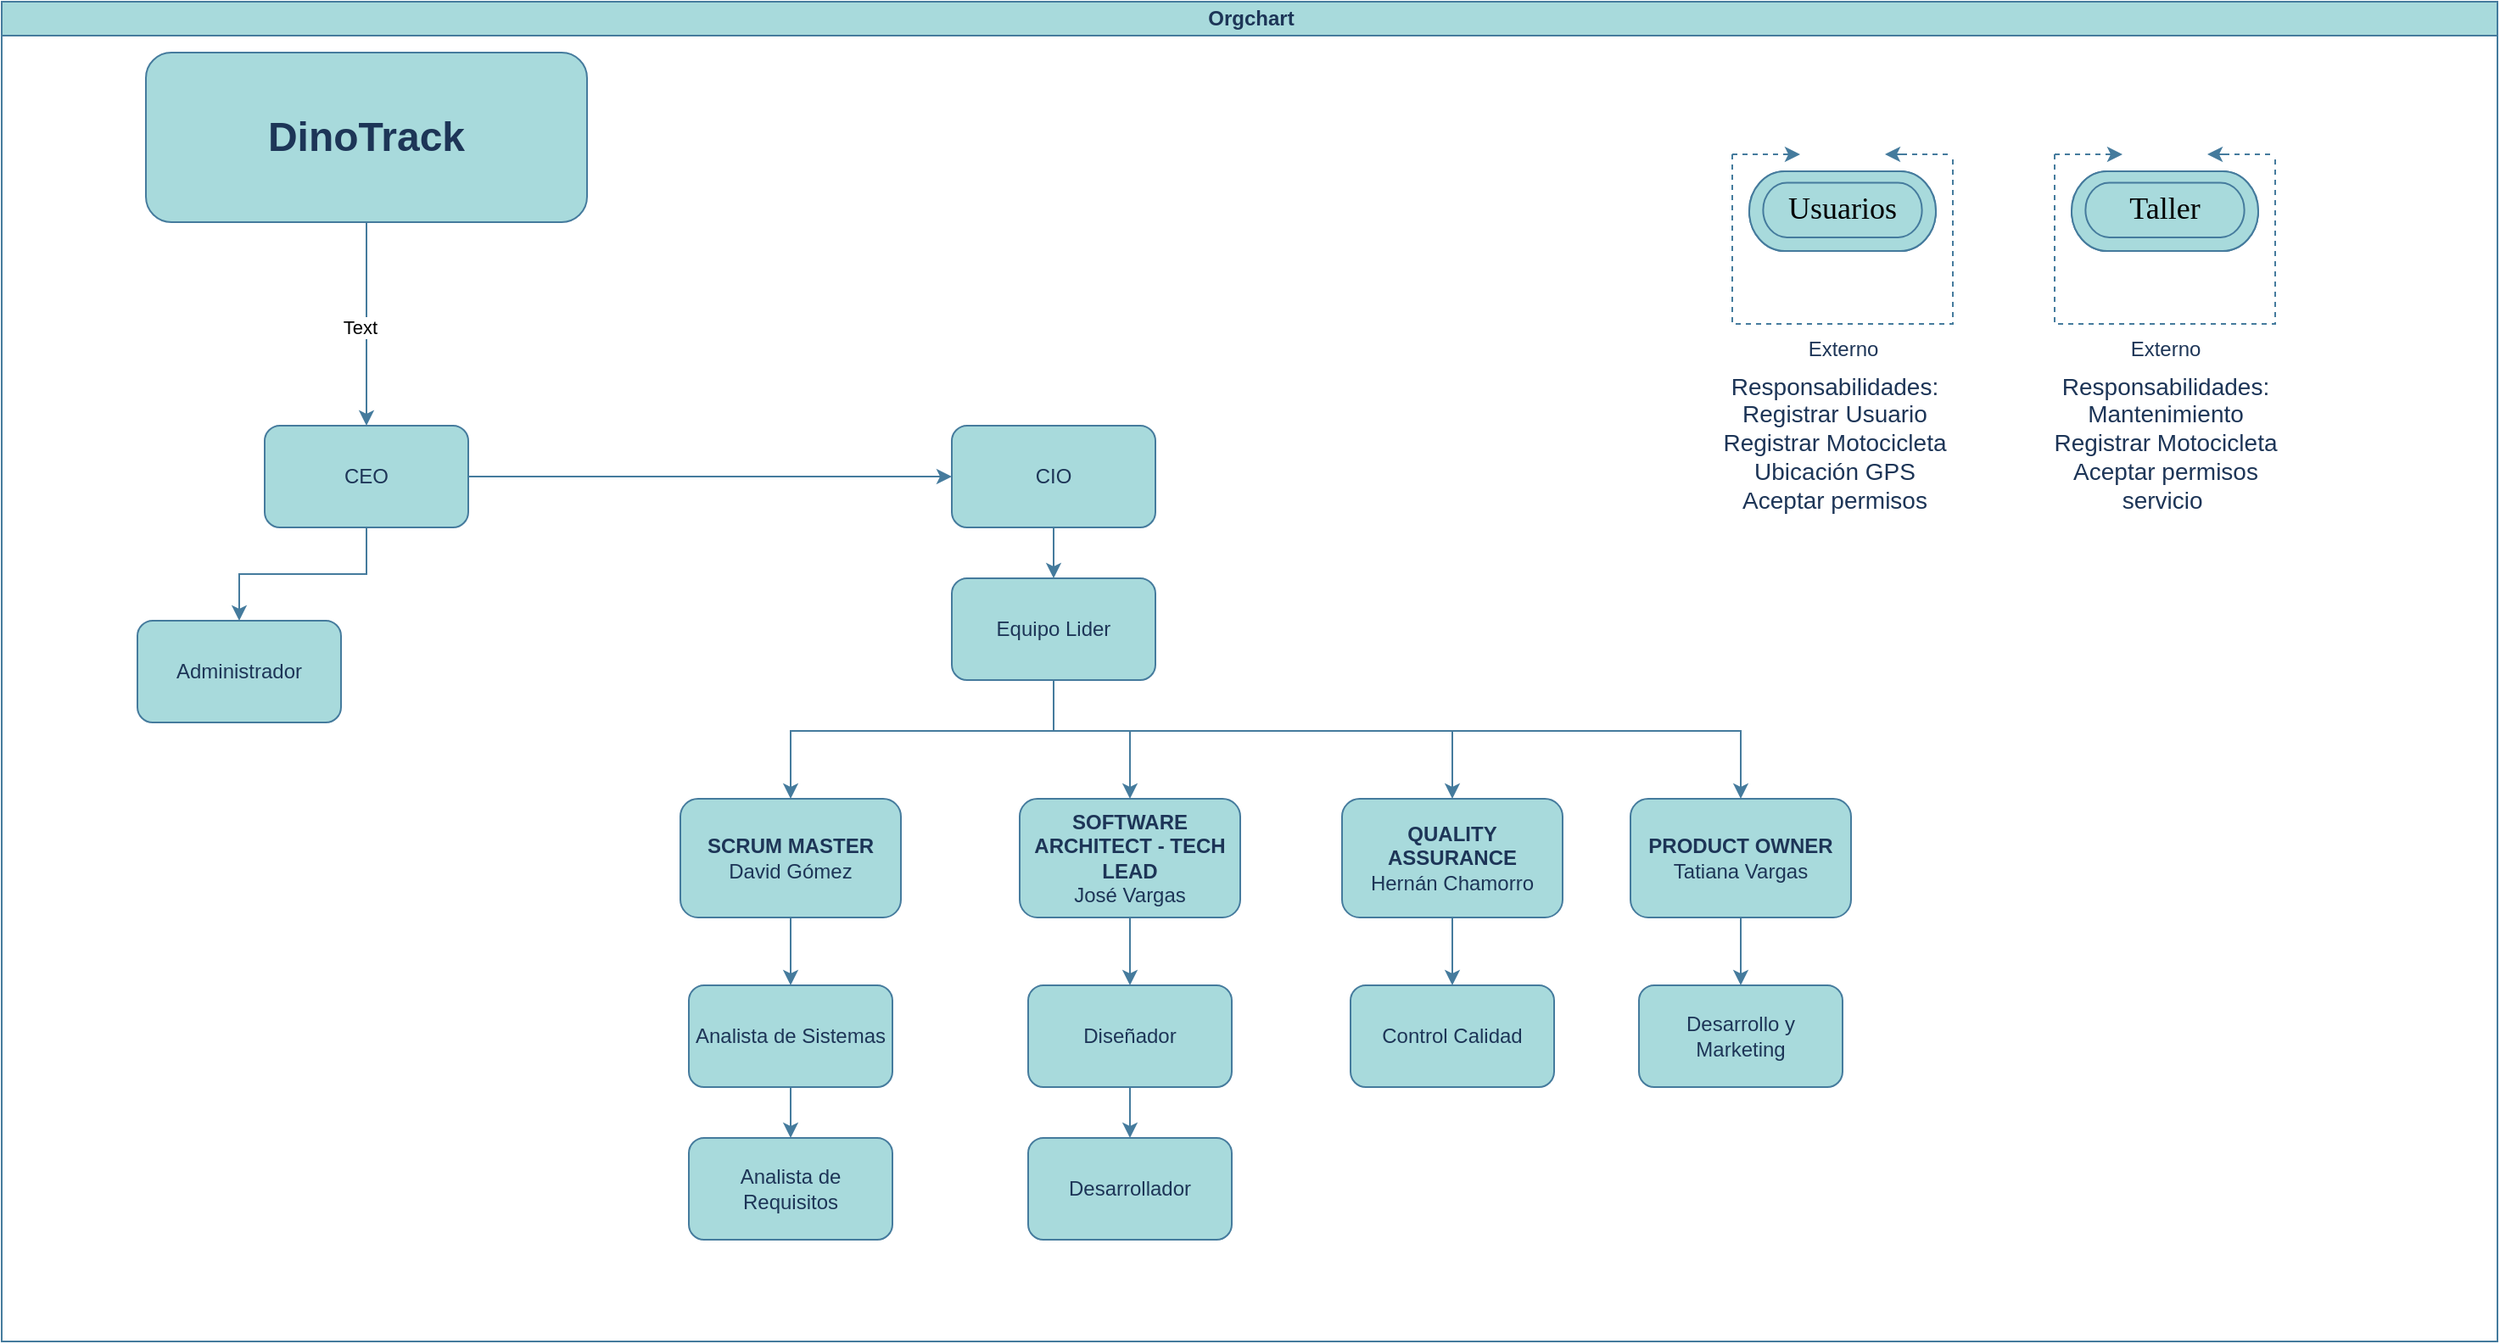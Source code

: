 <mxfile version="21.7.4" type="github">
  <diagram id="prtHgNgQTEPvFCAcTncT" name="Page-1">
    <mxGraphModel dx="1877" dy="1743" grid="1" gridSize="10" guides="1" tooltips="1" connect="1" arrows="1" fold="1" page="1" pageScale="1" pageWidth="827" pageHeight="1169" math="0" shadow="0">
      <root>
        <mxCell id="0" />
        <mxCell id="1" parent="0" />
        <mxCell id="dNxyNK7c78bLwvsdeMH5-11" value="Orgchart" style="swimlane;html=1;startSize=20;horizontal=1;containerType=tree;glass=0;labelBackgroundColor=none;fillColor=#A8DADC;strokeColor=#457B9D;fontColor=#1D3557;" parent="1" vertex="1">
          <mxGeometry x="-250" y="-110" width="1471" height="790" as="geometry">
            <mxRectangle x="40" y="80" width="90" height="30" as="alternateBounds" />
          </mxGeometry>
        </mxCell>
        <mxCell id="5Mxj_njVzcQhETchJR6K-55" style="edgeStyle=orthogonalEdgeStyle;rounded=0;orthogonalLoop=1;jettySize=auto;html=1;entryX=0.5;entryY=0;entryDx=0;entryDy=0;labelBackgroundColor=none;strokeColor=#457B9D;fontColor=default;" parent="dNxyNK7c78bLwvsdeMH5-11" source="5Mxj_njVzcQhETchJR6K-3" target="5Mxj_njVzcQhETchJR6K-25" edge="1">
          <mxGeometry relative="1" as="geometry" />
        </mxCell>
        <mxCell id="5Mxj_njVzcQhETchJR6K-3" value="&lt;b&gt;SCRUM MASTER&lt;/b&gt;&lt;br&gt;David Gómez" style="rounded=1;whiteSpace=wrap;html=1;labelBackgroundColor=none;fillColor=#A8DADC;strokeColor=#457B9D;fontColor=#1D3557;" parent="dNxyNK7c78bLwvsdeMH5-11" vertex="1">
          <mxGeometry x="400" y="470" width="130" height="70" as="geometry" />
        </mxCell>
        <mxCell id="5Mxj_njVzcQhETchJR6K-72" style="edgeStyle=orthogonalEdgeStyle;rounded=0;orthogonalLoop=1;jettySize=auto;html=1;entryX=0.5;entryY=0;entryDx=0;entryDy=0;labelBackgroundColor=none;strokeColor=#457B9D;fontColor=default;" parent="dNxyNK7c78bLwvsdeMH5-11" source="5Mxj_njVzcQhETchJR6K-4" target="5Mxj_njVzcQhETchJR6K-18" edge="1">
          <mxGeometry relative="1" as="geometry" />
        </mxCell>
        <mxCell id="5Mxj_njVzcQhETchJR6K-4" value="&lt;b&gt;SOFTWARE ARCHITECT - TECH LEAD&lt;/b&gt;&lt;br&gt;José Vargas" style="rounded=1;whiteSpace=wrap;html=1;labelBackgroundColor=none;fillColor=#A8DADC;strokeColor=#457B9D;fontColor=#1D3557;" parent="dNxyNK7c78bLwvsdeMH5-11" vertex="1">
          <mxGeometry x="600" y="470" width="130" height="70" as="geometry" />
        </mxCell>
        <mxCell id="5Mxj_njVzcQhETchJR6K-154" style="edgeStyle=orthogonalEdgeStyle;rounded=0;orthogonalLoop=1;jettySize=auto;html=1;entryX=0.5;entryY=0;entryDx=0;entryDy=0;labelBackgroundColor=none;strokeColor=#457B9D;fontColor=default;" parent="dNxyNK7c78bLwvsdeMH5-11" source="5Mxj_njVzcQhETchJR6K-5" target="5Mxj_njVzcQhETchJR6K-103" edge="1">
          <mxGeometry relative="1" as="geometry" />
        </mxCell>
        <mxCell id="5Mxj_njVzcQhETchJR6K-5" value="&lt;b&gt;QUALITY ASSURANCE&lt;br&gt;&lt;/b&gt;Hernán Chamorro" style="rounded=1;whiteSpace=wrap;html=1;labelBackgroundColor=none;fillColor=#A8DADC;strokeColor=#457B9D;fontColor=#1D3557;" parent="dNxyNK7c78bLwvsdeMH5-11" vertex="1">
          <mxGeometry x="790" y="470" width="130" height="70" as="geometry" />
        </mxCell>
        <mxCell id="5Mxj_njVzcQhETchJR6K-54" style="edgeStyle=orthogonalEdgeStyle;rounded=0;orthogonalLoop=1;jettySize=auto;html=1;labelBackgroundColor=none;strokeColor=#457B9D;fontColor=default;" parent="dNxyNK7c78bLwvsdeMH5-11" source="5Mxj_njVzcQhETchJR6K-6" target="5Mxj_njVzcQhETchJR6K-29" edge="1">
          <mxGeometry relative="1" as="geometry" />
        </mxCell>
        <mxCell id="5Mxj_njVzcQhETchJR6K-6" value="&lt;b&gt;PRODUCT OWNER&lt;br&gt;&lt;/b&gt;Tatiana Vargas" style="rounded=1;whiteSpace=wrap;html=1;labelBackgroundColor=none;fillColor=#A8DADC;strokeColor=#457B9D;fontColor=#1D3557;" parent="dNxyNK7c78bLwvsdeMH5-11" vertex="1">
          <mxGeometry x="960" y="470" width="130" height="70" as="geometry" />
        </mxCell>
        <mxCell id="5Mxj_njVzcQhETchJR6K-81" style="edgeStyle=orthogonalEdgeStyle;rounded=0;orthogonalLoop=1;jettySize=auto;html=1;entryX=0.5;entryY=0;entryDx=0;entryDy=0;labelBackgroundColor=none;strokeColor=#457B9D;fontColor=default;" parent="dNxyNK7c78bLwvsdeMH5-11" source="5Mxj_njVzcQhETchJR6K-18" target="5Mxj_njVzcQhETchJR6K-78" edge="1">
          <mxGeometry relative="1" as="geometry" />
        </mxCell>
        <mxCell id="5Mxj_njVzcQhETchJR6K-18" value="Diseñador" style="rounded=1;whiteSpace=wrap;html=1;labelBackgroundColor=none;fillColor=#A8DADC;strokeColor=#457B9D;fontColor=#1D3557;" parent="dNxyNK7c78bLwvsdeMH5-11" vertex="1">
          <mxGeometry x="605" y="580" width="120" height="60" as="geometry" />
        </mxCell>
        <mxCell id="5Mxj_njVzcQhETchJR6K-23" value="&lt;font style=&quot;font-size: 14px;&quot;&gt;Responsabilidades:&lt;br&gt;Registrar Usuario&lt;br&gt;Registrar Motocicleta&lt;br&gt;Ubicación GPS&lt;br&gt;Aceptar permisos&lt;br&gt;&lt;/font&gt;" style="text;html=1;align=center;verticalAlign=middle;resizable=0;points=[];autosize=1;strokeColor=none;fillColor=none;labelBackgroundColor=none;fontColor=#1D3557;" parent="dNxyNK7c78bLwvsdeMH5-11" vertex="1">
          <mxGeometry x="1000" y="210" width="160" height="100" as="geometry" />
        </mxCell>
        <mxCell id="5Mxj_njVzcQhETchJR6K-59" style="edgeStyle=orthogonalEdgeStyle;rounded=0;orthogonalLoop=1;jettySize=auto;html=1;entryX=0.5;entryY=0;entryDx=0;entryDy=0;labelBackgroundColor=none;strokeColor=#457B9D;fontColor=default;" parent="dNxyNK7c78bLwvsdeMH5-11" source="5Mxj_njVzcQhETchJR6K-25" target="5Mxj_njVzcQhETchJR6K-58" edge="1">
          <mxGeometry relative="1" as="geometry" />
        </mxCell>
        <mxCell id="5Mxj_njVzcQhETchJR6K-25" value="Analista de Sistemas" style="rounded=1;whiteSpace=wrap;html=1;labelBackgroundColor=none;fillColor=#A8DADC;strokeColor=#457B9D;fontColor=#1D3557;" parent="dNxyNK7c78bLwvsdeMH5-11" vertex="1">
          <mxGeometry x="405" y="580" width="120" height="60" as="geometry" />
        </mxCell>
        <mxCell id="5Mxj_njVzcQhETchJR6K-29" value="Desarrollo y Marketing" style="rounded=1;whiteSpace=wrap;html=1;labelBackgroundColor=none;fillColor=#A8DADC;strokeColor=#457B9D;fontColor=#1D3557;" parent="dNxyNK7c78bLwvsdeMH5-11" vertex="1">
          <mxGeometry x="965" y="580" width="120" height="60" as="geometry" />
        </mxCell>
        <mxCell id="5Mxj_njVzcQhETchJR6K-58" value="Analista de Requisitos" style="rounded=1;whiteSpace=wrap;html=1;labelBackgroundColor=none;fillColor=#A8DADC;strokeColor=#457B9D;fontColor=#1D3557;" parent="dNxyNK7c78bLwvsdeMH5-11" vertex="1">
          <mxGeometry x="405" y="670" width="120" height="60" as="geometry" />
        </mxCell>
        <mxCell id="5Mxj_njVzcQhETchJR6K-78" value="Desarrollador" style="rounded=1;whiteSpace=wrap;html=1;labelBackgroundColor=none;fillColor=#A8DADC;strokeColor=#457B9D;fontColor=#1D3557;" parent="dNxyNK7c78bLwvsdeMH5-11" vertex="1">
          <mxGeometry x="605" y="670" width="120" height="60" as="geometry" />
        </mxCell>
        <mxCell id="5Mxj_njVzcQhETchJR6K-103" value="Control Calidad" style="rounded=1;whiteSpace=wrap;html=1;fillColor=#A8DADC;strokeColor=#457B9D;fontColor=#1D3557;labelBackgroundColor=none;" parent="dNxyNK7c78bLwvsdeMH5-11" vertex="1">
          <mxGeometry x="795" y="580" width="120" height="60" as="geometry" />
        </mxCell>
        <mxCell id="5Mxj_njVzcQhETchJR6K-19" style="vsdxID=4;fillColor=#A8DADC;shape=stencil(tVJBDsIgEHwNRwxCjPZc6z+Ipe1GhGZBW38vSI2ttV6Mt9md2d0MDBG5a2SrCGfOoz2pDkrfELEnnINpFIIPiIiCiLyyqGq0F1OmupVRGdHZXuOGPs2tsxXbxinObkOHsUd9SHINZiTfsVUmvsklHgOH8+046DdJvrzwyVPZg6NovfRgzYTTEmtFwylaaVlPKNcp1c7aH73Mrf/kZPkl/+IlgNefVqB1isSYf89AaKX8iOIO);strokeColor=#457B9D;spacingTop=-1;spacingBottom=-1;spacingLeft=-1;spacingRight=-1;labelBackgroundColor=none;rounded=0;html=1;whiteSpace=wrap;fontColor=#1D3557;" parent="dNxyNK7c78bLwvsdeMH5-11" vertex="1">
          <mxGeometry x="1030" y="100" width="110" height="47" as="geometry" />
        </mxCell>
        <mxCell id="5Mxj_njVzcQhETchJR6K-20" value="&lt;font style=&quot;font-size:11px;font-family:Calibri;color:#000000;direction:ltr;letter-spacing:0px;line-height:120%;opacity:1&quot;&gt;&lt;br/&gt;&lt;/font&gt;" style="verticalAlign=middle;align=center;vsdxID=5;fillColor=#A8DADC;shape=stencil(tVJBDsIgEHwNRwxCjPZc6z+Ipe1GhGZBW38vSI2ttV6Mt9md2d0MDBG5a2SrCGfOoz2pDkrfELEnnINpFIIPiIiCiLyyqGq0F1OmupVRGdHZXuOGPs2tsxXbxinObkOHsUd9SHINZiTfsVUmvsklHgOH8+046DdJvrzwyVPZg6NovfRgzYTTEmtFwylaaVlPKNcp1c7aH73Mrf/kZPkl/+IlgNefVqB1isSYf89AaKX8iOIO);strokeColor=#457B9D;spacingTop=-1;spacingBottom=-1;spacingLeft=-1;spacingRight=-1;labelBackgroundColor=none;rounded=0;html=1;whiteSpace=wrap;fontColor=#1D3557;" parent="5Mxj_njVzcQhETchJR6K-19" vertex="1">
          <mxGeometry width="110" height="47" as="geometry" />
        </mxCell>
        <mxCell id="5Mxj_njVzcQhETchJR6K-21" value="&lt;font style=&quot;font-family: calibri; color: rgb(0, 0, 0); direction: ltr; letter-spacing: 0px; line-height: 120%; opacity: 1;&quot;&gt;&lt;font style=&quot;font-size: 18px;&quot;&gt;Usuarios&lt;/font&gt;&lt;br&gt;&lt;/font&gt;" style="verticalAlign=middle;align=center;vsdxID=6;fillColor=#A8DADC;shape=stencil(tVJBDoMgEHwNRxKEmPRu7T9IRd2Ugllo1d8Xik3Vag9NepvZmd3NMhBRuFZ2inDmPNqL6qHyLRFHwjmYViH4gIgoiShqi6pBezNV4p2Mzoiu9h4nDKkvy2MLZ+NEGXvyU/JqMDPv4atX4jlouJqLkzlP3p1RL5HKARxF66UHaxaaltgoGpbQWstmIbleqe6jvHlCtrX3lwN23u0vJwTwjq8GrVP6c30ddyilryLKBw==);strokeColor=#457B9D;spacingTop=-1;spacingBottom=-1;spacingLeft=-1;spacingRight=-1;labelBackgroundColor=none;rounded=0;html=1;whiteSpace=wrap;fontColor=#1D3557;" parent="5Mxj_njVzcQhETchJR6K-19" vertex="1">
          <mxGeometry x="8.191" y="6.714" width="93.617" height="32.229" as="geometry" />
        </mxCell>
        <mxCell id="5Mxj_njVzcQhETchJR6K-38" style="vsdxID=58;edgeStyle=none;dashed=1;startArrow=none;endArrow=none;strokeColor=#457B9D;spacingTop=0;spacingBottom=0;spacingLeft=0;spacingRight=0;verticalAlign=middle;html=1;labelBackgroundColor=none;rounded=0;targetPerimeterSpacing=0;fontColor=default;" parent="dNxyNK7c78bLwvsdeMH5-11" edge="1">
          <mxGeometry relative="1" as="geometry">
            <mxPoint as="offset" />
            <Array as="points">
              <mxPoint x="1020" y="190" />
              <mxPoint x="1090" y="190" />
              <mxPoint x="1150" y="190" />
            </Array>
            <mxPoint x="1020" y="90" as="sourcePoint" />
            <mxPoint x="1150" y="90" as="targetPoint" />
          </mxGeometry>
        </mxCell>
        <mxCell id="5Mxj_njVzcQhETchJR6K-41" value="" style="endArrow=classic;html=1;rounded=0;labelBackgroundColor=none;strokeColor=#457B9D;fontColor=default;" parent="dNxyNK7c78bLwvsdeMH5-11" edge="1">
          <mxGeometry width="50" height="50" relative="1" as="geometry">
            <mxPoint x="1120" y="90" as="sourcePoint" />
            <mxPoint x="1110" y="90" as="targetPoint" />
          </mxGeometry>
        </mxCell>
        <mxCell id="5Mxj_njVzcQhETchJR6K-47" value="" style="endArrow=classic;html=1;rounded=0;labelBackgroundColor=none;strokeColor=#457B9D;fontColor=default;" parent="dNxyNK7c78bLwvsdeMH5-11" edge="1">
          <mxGeometry width="50" height="50" relative="1" as="geometry">
            <mxPoint x="1050" y="90" as="sourcePoint" />
            <mxPoint x="1060" y="90" as="targetPoint" />
          </mxGeometry>
        </mxCell>
        <mxCell id="5Mxj_njVzcQhETchJR6K-46" value="" style="endArrow=none;dashed=1;html=1;rounded=0;labelBackgroundColor=none;strokeColor=#457B9D;fontColor=default;" parent="dNxyNK7c78bLwvsdeMH5-11" edge="1">
          <mxGeometry width="50" height="50" relative="1" as="geometry">
            <mxPoint x="1020" y="90" as="sourcePoint" />
            <mxPoint x="1050" y="90" as="targetPoint" />
          </mxGeometry>
        </mxCell>
        <mxCell id="5Mxj_njVzcQhETchJR6K-48" value="" style="endArrow=none;dashed=1;html=1;rounded=0;labelBackgroundColor=none;strokeColor=#457B9D;fontColor=default;" parent="dNxyNK7c78bLwvsdeMH5-11" edge="1">
          <mxGeometry width="50" height="50" relative="1" as="geometry">
            <mxPoint x="1120" y="90" as="sourcePoint" />
            <mxPoint x="1150" y="90" as="targetPoint" />
          </mxGeometry>
        </mxCell>
        <mxCell id="5Mxj_njVzcQhETchJR6K-104" style="vsdxID=4;fillColor=#A8DADC;shape=stencil(tVJBDsIgEHwNRwxCjPZc6z+Ipe1GhGZBW38vSI2ttV6Mt9md2d0MDBG5a2SrCGfOoz2pDkrfELEnnINpFIIPiIiCiLyyqGq0F1OmupVRGdHZXuOGPs2tsxXbxinObkOHsUd9SHINZiTfsVUmvsklHgOH8+046DdJvrzwyVPZg6NovfRgzYTTEmtFwylaaVlPKNcp1c7aH73Mrf/kZPkl/+IlgNefVqB1isSYf89AaKX8iOIO);strokeColor=#457B9D;spacingTop=-1;spacingBottom=-1;spacingLeft=-1;spacingRight=-1;labelBackgroundColor=none;rounded=0;html=1;whiteSpace=wrap;fontColor=#1D3557;" parent="dNxyNK7c78bLwvsdeMH5-11" vertex="1">
          <mxGeometry x="1220" y="100" width="110" height="47" as="geometry" />
        </mxCell>
        <mxCell id="5Mxj_njVzcQhETchJR6K-105" value="&lt;font style=&quot;font-size:11px;font-family:Calibri;color:#000000;direction:ltr;letter-spacing:0px;line-height:120%;opacity:1&quot;&gt;&lt;br/&gt;&lt;/font&gt;" style="verticalAlign=middle;align=center;vsdxID=5;fillColor=#A8DADC;shape=stencil(tVJBDsIgEHwNRwxCjPZc6z+Ipe1GhGZBW38vSI2ttV6Mt9md2d0MDBG5a2SrCGfOoz2pDkrfELEnnINpFIIPiIiCiLyyqGq0F1OmupVRGdHZXuOGPs2tsxXbxinObkOHsUd9SHINZiTfsVUmvsklHgOH8+046DdJvrzwyVPZg6NovfRgzYTTEmtFwylaaVlPKNcp1c7aH73Mrf/kZPkl/+IlgNefVqB1isSYf89AaKX8iOIO);strokeColor=#457B9D;spacingTop=-1;spacingBottom=-1;spacingLeft=-1;spacingRight=-1;labelBackgroundColor=none;rounded=0;html=1;whiteSpace=wrap;fontColor=#1D3557;" parent="5Mxj_njVzcQhETchJR6K-104" vertex="1">
          <mxGeometry width="110" height="47" as="geometry" />
        </mxCell>
        <mxCell id="5Mxj_njVzcQhETchJR6K-106" value="&lt;font style=&quot;font-family: calibri; color: rgb(0, 0, 0); direction: ltr; letter-spacing: 0px; line-height: 120%; opacity: 1;&quot;&gt;&lt;font style=&quot;font-size: 18px;&quot;&gt;Taller&lt;/font&gt;&lt;br&gt;&lt;/font&gt;" style="verticalAlign=middle;align=center;vsdxID=6;fillColor=#A8DADC;shape=stencil(tVJBDoMgEHwNRxKEmPRu7T9IRd2Ugllo1d8Xik3Vag9NepvZmd3NMhBRuFZ2inDmPNqL6qHyLRFHwjmYViH4gIgoiShqi6pBezNV4p2Mzoiu9h4nDKkvy2MLZ+NEGXvyU/JqMDPv4atX4jlouJqLkzlP3p1RL5HKARxF66UHaxaaltgoGpbQWstmIbleqe6jvHlCtrX3lwN23u0vJwTwjq8GrVP6c30ddyilryLKBw==);strokeColor=#457B9D;spacingTop=-1;spacingBottom=-1;spacingLeft=-1;spacingRight=-1;labelBackgroundColor=none;rounded=0;html=1;whiteSpace=wrap;fontColor=#1D3557;" parent="5Mxj_njVzcQhETchJR6K-104" vertex="1">
          <mxGeometry x="8.191" y="6.714" width="93.617" height="32.229" as="geometry" />
        </mxCell>
        <mxCell id="5Mxj_njVzcQhETchJR6K-107" style="vsdxID=58;edgeStyle=none;dashed=1;startArrow=none;endArrow=none;strokeColor=#457B9D;spacingTop=0;spacingBottom=0;spacingLeft=0;spacingRight=0;verticalAlign=middle;html=1;labelBackgroundColor=none;rounded=0;targetPerimeterSpacing=0;fontColor=default;" parent="dNxyNK7c78bLwvsdeMH5-11" edge="1">
          <mxGeometry relative="1" as="geometry">
            <mxPoint as="offset" />
            <Array as="points">
              <mxPoint x="1210" y="190" />
              <mxPoint x="1280" y="190" />
              <mxPoint x="1340" y="190" />
            </Array>
            <mxPoint x="1210" y="90" as="sourcePoint" />
            <mxPoint x="1340" y="90" as="targetPoint" />
          </mxGeometry>
        </mxCell>
        <mxCell id="5Mxj_njVzcQhETchJR6K-108" value="" style="endArrow=classic;html=1;rounded=0;labelBackgroundColor=none;strokeColor=#457B9D;fontColor=default;" parent="dNxyNK7c78bLwvsdeMH5-11" edge="1">
          <mxGeometry width="50" height="50" relative="1" as="geometry">
            <mxPoint x="1310" y="90" as="sourcePoint" />
            <mxPoint x="1300" y="90" as="targetPoint" />
          </mxGeometry>
        </mxCell>
        <mxCell id="5Mxj_njVzcQhETchJR6K-109" value="" style="endArrow=classic;html=1;rounded=0;labelBackgroundColor=none;strokeColor=#457B9D;fontColor=default;" parent="dNxyNK7c78bLwvsdeMH5-11" edge="1">
          <mxGeometry width="50" height="50" relative="1" as="geometry">
            <mxPoint x="1240" y="90" as="sourcePoint" />
            <mxPoint x="1250" y="90" as="targetPoint" />
          </mxGeometry>
        </mxCell>
        <mxCell id="5Mxj_njVzcQhETchJR6K-110" value="" style="endArrow=none;dashed=1;html=1;rounded=0;labelBackgroundColor=none;strokeColor=#457B9D;fontColor=default;" parent="dNxyNK7c78bLwvsdeMH5-11" edge="1">
          <mxGeometry width="50" height="50" relative="1" as="geometry">
            <mxPoint x="1210" y="90" as="sourcePoint" />
            <mxPoint x="1240" y="90" as="targetPoint" />
          </mxGeometry>
        </mxCell>
        <mxCell id="5Mxj_njVzcQhETchJR6K-111" value="" style="endArrow=none;dashed=1;html=1;rounded=0;labelBackgroundColor=none;strokeColor=#457B9D;fontColor=default;" parent="dNxyNK7c78bLwvsdeMH5-11" edge="1">
          <mxGeometry width="50" height="50" relative="1" as="geometry">
            <mxPoint x="1310" y="90" as="sourcePoint" />
            <mxPoint x="1340" y="90" as="targetPoint" />
          </mxGeometry>
        </mxCell>
        <mxCell id="5Mxj_njVzcQhETchJR6K-49" value="Externo" style="text;html=1;align=center;verticalAlign=middle;resizable=0;points=[];autosize=1;strokeColor=none;fillColor=none;labelBackgroundColor=none;fontColor=#1D3557;" parent="dNxyNK7c78bLwvsdeMH5-11" vertex="1">
          <mxGeometry x="1055" y="190" width="60" height="30" as="geometry" />
        </mxCell>
        <mxCell id="5Mxj_njVzcQhETchJR6K-162" style="edgeStyle=orthogonalEdgeStyle;rounded=0;orthogonalLoop=1;jettySize=auto;html=1;entryX=0.5;entryY=0;entryDx=0;entryDy=0;labelBackgroundColor=none;strokeColor=#457B9D;fontColor=default;" parent="dNxyNK7c78bLwvsdeMH5-11" source="5Mxj_njVzcQhETchJR6K-112" target="5Mxj_njVzcQhETchJR6K-151" edge="1">
          <mxGeometry relative="1" as="geometry" />
        </mxCell>
        <mxCell id="5Mxj_njVzcQhETchJR6K-163" style="edgeStyle=orthogonalEdgeStyle;rounded=0;orthogonalLoop=1;jettySize=auto;html=1;entryX=0;entryY=0.5;entryDx=0;entryDy=0;labelBackgroundColor=none;strokeColor=#457B9D;fontColor=default;" parent="dNxyNK7c78bLwvsdeMH5-11" source="5Mxj_njVzcQhETchJR6K-112" target="5Mxj_njVzcQhETchJR6K-152" edge="1">
          <mxGeometry relative="1" as="geometry" />
        </mxCell>
        <mxCell id="5Mxj_njVzcQhETchJR6K-112" value="CEO" style="rounded=1;whiteSpace=wrap;html=1;fillColor=#A8DADC;strokeColor=#457B9D;fontColor=#1D3557;labelBackgroundColor=none;" parent="dNxyNK7c78bLwvsdeMH5-11" vertex="1">
          <mxGeometry x="155" y="250" width="120" height="60" as="geometry" />
        </mxCell>
        <mxCell id="5Mxj_njVzcQhETchJR6K-151" value="Administrador" style="rounded=1;whiteSpace=wrap;html=1;fillColor=#A8DADC;strokeColor=#457B9D;fontColor=#1D3557;labelBackgroundColor=none;" parent="dNxyNK7c78bLwvsdeMH5-11" vertex="1">
          <mxGeometry x="80" y="365" width="120" height="60" as="geometry" />
        </mxCell>
        <mxCell id="5Mxj_njVzcQhETchJR6K-164" style="edgeStyle=orthogonalEdgeStyle;rounded=0;orthogonalLoop=1;jettySize=auto;html=1;exitX=0.5;exitY=1;exitDx=0;exitDy=0;entryX=0.5;entryY=0;entryDx=0;entryDy=0;labelBackgroundColor=none;strokeColor=#457B9D;fontColor=default;" parent="dNxyNK7c78bLwvsdeMH5-11" source="5Mxj_njVzcQhETchJR6K-152" target="5Mxj_njVzcQhETchJR6K-153" edge="1">
          <mxGeometry relative="1" as="geometry" />
        </mxCell>
        <mxCell id="5Mxj_njVzcQhETchJR6K-152" value="CIO" style="rounded=1;whiteSpace=wrap;html=1;fillColor=#A8DADC;strokeColor=#457B9D;fontColor=#1D3557;labelBackgroundColor=none;" parent="dNxyNK7c78bLwvsdeMH5-11" vertex="1">
          <mxGeometry x="560" y="250" width="120" height="60" as="geometry" />
        </mxCell>
        <mxCell id="5Mxj_njVzcQhETchJR6K-165" style="edgeStyle=orthogonalEdgeStyle;rounded=0;orthogonalLoop=1;jettySize=auto;html=1;entryX=0.5;entryY=0;entryDx=0;entryDy=0;labelBackgroundColor=none;strokeColor=#457B9D;fontColor=default;" parent="dNxyNK7c78bLwvsdeMH5-11" source="5Mxj_njVzcQhETchJR6K-153" target="5Mxj_njVzcQhETchJR6K-3" edge="1">
          <mxGeometry relative="1" as="geometry">
            <Array as="points">
              <mxPoint x="620" y="430" />
              <mxPoint x="465" y="430" />
            </Array>
          </mxGeometry>
        </mxCell>
        <mxCell id="5Mxj_njVzcQhETchJR6K-166" style="edgeStyle=orthogonalEdgeStyle;rounded=0;orthogonalLoop=1;jettySize=auto;html=1;entryX=0.5;entryY=0;entryDx=0;entryDy=0;labelBackgroundColor=none;strokeColor=#457B9D;fontColor=default;" parent="dNxyNK7c78bLwvsdeMH5-11" source="5Mxj_njVzcQhETchJR6K-153" target="5Mxj_njVzcQhETchJR6K-4" edge="1">
          <mxGeometry relative="1" as="geometry">
            <Array as="points">
              <mxPoint x="620" y="430" />
              <mxPoint x="665" y="430" />
            </Array>
          </mxGeometry>
        </mxCell>
        <mxCell id="5Mxj_njVzcQhETchJR6K-167" style="edgeStyle=orthogonalEdgeStyle;rounded=0;orthogonalLoop=1;jettySize=auto;html=1;entryX=0.5;entryY=0;entryDx=0;entryDy=0;labelBackgroundColor=none;strokeColor=#457B9D;fontColor=default;" parent="dNxyNK7c78bLwvsdeMH5-11" source="5Mxj_njVzcQhETchJR6K-153" target="5Mxj_njVzcQhETchJR6K-5" edge="1">
          <mxGeometry relative="1" as="geometry">
            <Array as="points">
              <mxPoint x="620" y="430" />
              <mxPoint x="855" y="430" />
            </Array>
          </mxGeometry>
        </mxCell>
        <mxCell id="5Mxj_njVzcQhETchJR6K-168" style="edgeStyle=orthogonalEdgeStyle;rounded=0;orthogonalLoop=1;jettySize=auto;html=1;entryX=0.5;entryY=0;entryDx=0;entryDy=0;labelBackgroundColor=none;strokeColor=#457B9D;fontColor=default;" parent="dNxyNK7c78bLwvsdeMH5-11" source="5Mxj_njVzcQhETchJR6K-153" target="5Mxj_njVzcQhETchJR6K-6" edge="1">
          <mxGeometry relative="1" as="geometry">
            <Array as="points">
              <mxPoint x="620" y="430" />
              <mxPoint x="1025" y="430" />
            </Array>
          </mxGeometry>
        </mxCell>
        <mxCell id="5Mxj_njVzcQhETchJR6K-153" value="Equipo Lider" style="rounded=1;whiteSpace=wrap;html=1;fillColor=#A8DADC;strokeColor=#457B9D;fontColor=#1D3557;labelBackgroundColor=none;" parent="dNxyNK7c78bLwvsdeMH5-11" vertex="1">
          <mxGeometry x="560" y="340" width="120" height="60" as="geometry" />
        </mxCell>
        <mxCell id="5Mxj_njVzcQhETchJR6K-155" value="Externo" style="text;html=1;align=center;verticalAlign=middle;resizable=0;points=[];autosize=1;strokeColor=none;fillColor=none;labelBackgroundColor=none;fontColor=#1D3557;" parent="dNxyNK7c78bLwvsdeMH5-11" vertex="1">
          <mxGeometry x="1245" y="190" width="60" height="30" as="geometry" />
        </mxCell>
        <mxCell id="5Mxj_njVzcQhETchJR6K-156" value="&lt;font style=&quot;font-size: 14px;&quot;&gt;Responsabilidades:&lt;br&gt;Mantenimiento&lt;br&gt;Registrar Motocicleta&lt;br&gt;Aceptar permisos&lt;br&gt;servicio&amp;nbsp;&lt;br&gt;&lt;/font&gt;" style="text;html=1;align=center;verticalAlign=middle;resizable=0;points=[];autosize=1;strokeColor=none;fillColor=none;labelBackgroundColor=none;fontColor=#1D3557;" parent="dNxyNK7c78bLwvsdeMH5-11" vertex="1">
          <mxGeometry x="1195" y="210" width="160" height="100" as="geometry" />
        </mxCell>
        <mxCell id="5Mxj_njVzcQhETchJR6K-2" value="&lt;b&gt;&lt;font style=&quot;font-size: 24px;&quot;&gt;DinoTrack&lt;/font&gt;&lt;/b&gt;" style="rounded=1;whiteSpace=wrap;html=1;labelBackgroundColor=none;fillColor=#A8DADC;strokeColor=#457B9D;fontColor=#1D3557;" parent="dNxyNK7c78bLwvsdeMH5-11" vertex="1">
          <mxGeometry x="85" y="30" width="260" height="100" as="geometry" />
        </mxCell>
        <mxCell id="5Mxj_njVzcQhETchJR6K-161" style="edgeStyle=orthogonalEdgeStyle;rounded=0;orthogonalLoop=1;jettySize=auto;html=1;entryX=0.5;entryY=0;entryDx=0;entryDy=0;labelBackgroundColor=none;strokeColor=#457B9D;fontColor=default;" parent="dNxyNK7c78bLwvsdeMH5-11" source="5Mxj_njVzcQhETchJR6K-2" target="5Mxj_njVzcQhETchJR6K-112" edge="1">
          <mxGeometry relative="1" as="geometry" />
        </mxCell>
        <mxCell id="Ss7pe1lNqrG0P1JE2cVX-1" value="Text" style="edgeLabel;html=1;align=center;verticalAlign=middle;resizable=0;points=[];" parent="5Mxj_njVzcQhETchJR6K-161" vertex="1" connectable="0">
          <mxGeometry x="0.012" y="-4" relative="1" as="geometry">
            <mxPoint y="1" as="offset" />
          </mxGeometry>
        </mxCell>
      </root>
    </mxGraphModel>
  </diagram>
</mxfile>
